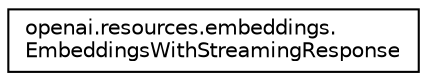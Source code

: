 digraph "Graphical Class Hierarchy"
{
 // LATEX_PDF_SIZE
  edge [fontname="Helvetica",fontsize="10",labelfontname="Helvetica",labelfontsize="10"];
  node [fontname="Helvetica",fontsize="10",shape=record];
  rankdir="LR";
  Node0 [label="openai.resources.embeddings.\lEmbeddingsWithStreamingResponse",height=0.2,width=0.4,color="black", fillcolor="white", style="filled",URL="$classopenai_1_1resources_1_1embeddings_1_1EmbeddingsWithStreamingResponse.html",tooltip=" "];
}
